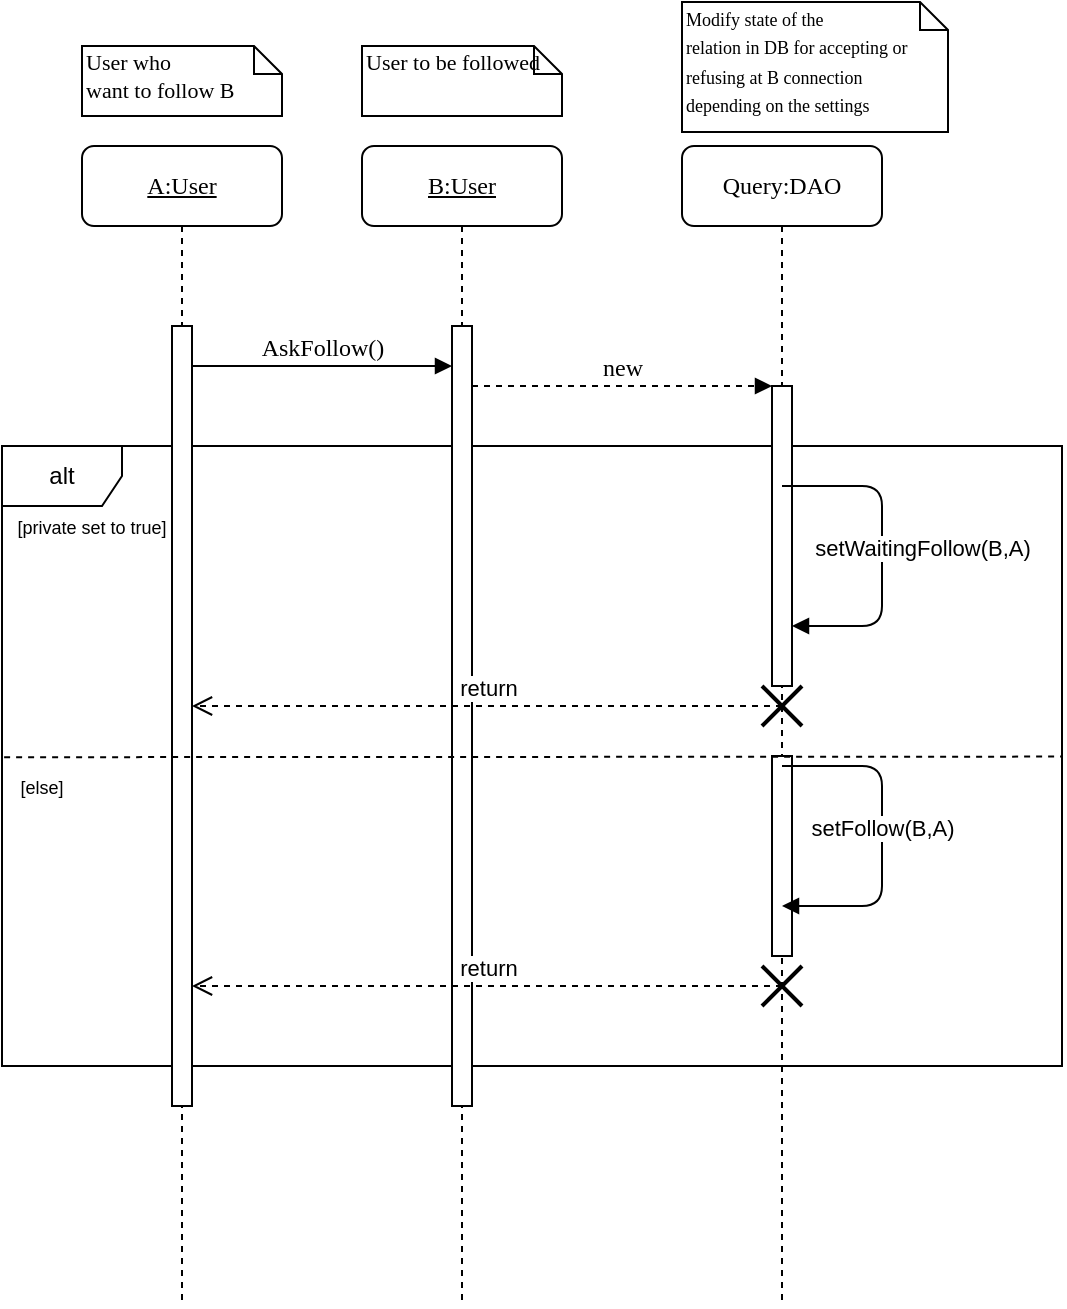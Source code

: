 <mxfile version="12.9.3" type="device"><diagram name="Page-1" id="13e1069c-82ec-6db2-03f1-153e76fe0fe0"><mxGraphModel dx="1024" dy="601" grid="1" gridSize="10" guides="1" tooltips="1" connect="1" arrows="1" fold="1" page="1" pageScale="1" pageWidth="1100" pageHeight="850" background="#ffffff" math="0" shadow="0"><root><mxCell id="0"/><mxCell id="1" parent="0"/><mxCell id="RdYqkUsbzu6zwM44UYpW-6" value="alt" style="shape=umlFrame;whiteSpace=wrap;html=1;" parent="1" vertex="1"><mxGeometry x="60" y="230" width="530" height="310" as="geometry"/></mxCell><mxCell id="7baba1c4bc27f4b0-2" value="&lt;u&gt;B:User&lt;/u&gt;" style="shape=umlLifeline;perimeter=lifelinePerimeter;whiteSpace=wrap;html=1;container=1;collapsible=0;recursiveResize=0;outlineConnect=0;rounded=1;shadow=0;comic=0;labelBackgroundColor=none;strokeWidth=1;fontFamily=Verdana;fontSize=12;align=center;" parent="1" vertex="1"><mxGeometry x="240" y="80" width="100" height="580" as="geometry"/></mxCell><mxCell id="7baba1c4bc27f4b0-10" value="" style="html=1;points=[];perimeter=orthogonalPerimeter;rounded=0;shadow=0;comic=0;labelBackgroundColor=none;strokeWidth=1;fontFamily=Verdana;fontSize=12;align=center;" parent="7baba1c4bc27f4b0-2" vertex="1"><mxGeometry x="45" y="90" width="10" height="390" as="geometry"/></mxCell><mxCell id="7baba1c4bc27f4b0-3" value="Query:DAO" style="shape=umlLifeline;perimeter=lifelinePerimeter;whiteSpace=wrap;html=1;container=1;collapsible=0;recursiveResize=0;outlineConnect=0;rounded=1;shadow=0;comic=0;labelBackgroundColor=none;strokeWidth=1;fontFamily=Verdana;fontSize=12;align=center;" parent="1" vertex="1"><mxGeometry x="400" y="80" width="100" height="580" as="geometry"/></mxCell><mxCell id="7baba1c4bc27f4b0-13" value="" style="html=1;points=[];perimeter=orthogonalPerimeter;rounded=0;shadow=0;comic=0;labelBackgroundColor=none;strokeWidth=1;fontFamily=Verdana;fontSize=12;align=center;" parent="7baba1c4bc27f4b0-3" vertex="1"><mxGeometry x="45" y="120" width="10" height="150" as="geometry"/></mxCell><mxCell id="RdYqkUsbzu6zwM44UYpW-16" value="" style="html=1;points=[];perimeter=orthogonalPerimeter;" parent="7baba1c4bc27f4b0-3" vertex="1"><mxGeometry x="45" y="305" width="10" height="100" as="geometry"/></mxCell><mxCell id="7baba1c4bc27f4b0-8" value="&lt;u&gt;A:User&lt;/u&gt;" style="shape=umlLifeline;perimeter=lifelinePerimeter;whiteSpace=wrap;html=1;container=1;collapsible=0;recursiveResize=0;outlineConnect=0;rounded=1;shadow=0;comic=0;labelBackgroundColor=none;strokeWidth=1;fontFamily=Verdana;fontSize=12;align=center;" parent="1" vertex="1"><mxGeometry x="100" y="80" width="100" height="580" as="geometry"/></mxCell><mxCell id="7baba1c4bc27f4b0-9" value="" style="html=1;points=[];perimeter=orthogonalPerimeter;rounded=0;shadow=0;comic=0;labelBackgroundColor=none;strokeWidth=1;fontFamily=Verdana;fontSize=12;align=center;" parent="7baba1c4bc27f4b0-8" vertex="1"><mxGeometry x="45" y="90" width="10" height="390" as="geometry"/></mxCell><mxCell id="7baba1c4bc27f4b0-11" value="AskFollow()" style="html=1;verticalAlign=bottom;endArrow=block;labelBackgroundColor=none;fontFamily=Verdana;fontSize=12;edgeStyle=elbowEdgeStyle;elbow=vertical;" parent="1" source="7baba1c4bc27f4b0-9" target="7baba1c4bc27f4b0-10" edge="1"><mxGeometry relative="1" as="geometry"><mxPoint x="220" y="190" as="sourcePoint"/><Array as="points"><mxPoint x="220" y="190"/><mxPoint x="210" y="180"/></Array></mxGeometry></mxCell><mxCell id="7baba1c4bc27f4b0-14" value="new" style="html=1;verticalAlign=bottom;endArrow=block;entryX=0;entryY=0;labelBackgroundColor=none;fontFamily=Verdana;fontSize=12;edgeStyle=elbowEdgeStyle;elbow=vertical;dashed=1;" parent="1" source="7baba1c4bc27f4b0-10" target="7baba1c4bc27f4b0-13" edge="1"><mxGeometry relative="1" as="geometry"><mxPoint x="370" y="200" as="sourcePoint"/></mxGeometry></mxCell><mxCell id="7baba1c4bc27f4b0-40" value="&lt;font style=&quot;font-size: 11px&quot;&gt;User who&lt;br&gt;want to follow B&lt;/font&gt;" style="shape=note;whiteSpace=wrap;html=1;size=14;verticalAlign=top;align=left;spacingTop=-6;rounded=0;shadow=0;comic=0;labelBackgroundColor=none;strokeWidth=1;fontFamily=Verdana;fontSize=12" parent="1" vertex="1"><mxGeometry x="100" y="30" width="100" height="35" as="geometry"/></mxCell><mxCell id="7baba1c4bc27f4b0-41" value="&lt;font style=&quot;font-size: 11px&quot;&gt;User to be followed&lt;/font&gt;" style="shape=note;whiteSpace=wrap;html=1;size=14;verticalAlign=top;align=left;spacingTop=-6;rounded=0;shadow=0;comic=0;labelBackgroundColor=none;strokeWidth=1;fontFamily=Verdana;fontSize=12" parent="1" vertex="1"><mxGeometry x="240" y="30" width="100" height="35" as="geometry"/></mxCell><mxCell id="7baba1c4bc27f4b0-42" value="&lt;font style=&quot;line-height: 60% ; font-size: 9px&quot;&gt;Modify state of the &lt;br&gt;relation in DB for accepting or refusing at B connection&lt;br&gt;depending on the settings&lt;br&gt;&lt;/font&gt;" style="shape=note;whiteSpace=wrap;html=1;size=14;verticalAlign=top;align=left;spacingTop=-6;rounded=0;shadow=0;comic=0;labelBackgroundColor=none;strokeWidth=1;fontFamily=Verdana;fontSize=12" parent="1" vertex="1"><mxGeometry x="400" y="8" width="133" height="65" as="geometry"/></mxCell><mxCell id="RdYqkUsbzu6zwM44UYpW-3" value="setWaitingFollow(B,A)" style="html=1;verticalAlign=bottom;endArrow=block;" parent="1" target="7baba1c4bc27f4b0-13" edge="1"><mxGeometry x="0.091" y="20" width="80" relative="1" as="geometry"><mxPoint x="450" y="250" as="sourcePoint"/><mxPoint x="449.81" y="330" as="targetPoint"/><Array as="points"><mxPoint x="500" y="250"/><mxPoint x="500" y="290"/><mxPoint x="500" y="320"/></Array><mxPoint as="offset"/></mxGeometry></mxCell><mxCell id="RdYqkUsbzu6zwM44UYpW-4" value="setFollow(B,A)" style="html=1;verticalAlign=bottom;endArrow=block;" parent="1" target="7baba1c4bc27f4b0-3" edge="1"><mxGeometry x="0.058" width="80" relative="1" as="geometry"><mxPoint x="450" y="390" as="sourcePoint"/><mxPoint x="530" y="390" as="targetPoint"/><Array as="points"><mxPoint x="500" y="390"/><mxPoint x="500" y="460"/></Array><mxPoint as="offset"/></mxGeometry></mxCell><mxCell id="RdYqkUsbzu6zwM44UYpW-8" value="return" style="html=1;verticalAlign=bottom;endArrow=open;dashed=1;endSize=8;" parent="1" edge="1"><mxGeometry relative="1" as="geometry"><mxPoint x="450" y="500" as="sourcePoint"/><mxPoint x="155" y="500" as="targetPoint"/><Array as="points"><mxPoint x="370" y="500"/></Array></mxGeometry></mxCell><mxCell id="RdYqkUsbzu6zwM44UYpW-9" value="" style="endArrow=none;dashed=1;html=1;exitX=0.002;exitY=0.502;exitDx=0;exitDy=0;exitPerimeter=0;entryX=1;entryY=0.501;entryDx=0;entryDy=0;entryPerimeter=0;" parent="1" edge="1"><mxGeometry width="50" height="50" relative="1" as="geometry"><mxPoint x="61.06" y="385.6" as="sourcePoint"/><mxPoint x="590" y="385.3" as="targetPoint"/></mxGeometry></mxCell><mxCell id="RdYqkUsbzu6zwM44UYpW-10" value="&lt;font style=&quot;font-size: 9px&quot;&gt;[private set to true]&lt;/font&gt;" style="text;html=1;strokeColor=none;fillColor=none;align=center;verticalAlign=middle;whiteSpace=wrap;rounded=0;" parent="1" vertex="1"><mxGeometry x="60" y="260" width="90" height="20" as="geometry"/></mxCell><mxCell id="RdYqkUsbzu6zwM44UYpW-11" value="&lt;font style=&quot;font-size: 9px&quot;&gt;[else]&lt;/font&gt;" style="text;html=1;strokeColor=none;fillColor=none;align=center;verticalAlign=middle;whiteSpace=wrap;rounded=0;" parent="1" vertex="1"><mxGeometry x="60" y="390" width="40" height="20" as="geometry"/></mxCell><mxCell id="RdYqkUsbzu6zwM44UYpW-17" value="" style="endArrow=none;html=1;strokeWidth=2;" parent="1" edge="1"><mxGeometry width="50" height="50" relative="1" as="geometry"><mxPoint x="440" y="510" as="sourcePoint"/><mxPoint x="460" y="490" as="targetPoint"/></mxGeometry></mxCell><mxCell id="RdYqkUsbzu6zwM44UYpW-18" value="" style="endArrow=none;html=1;strokeWidth=2;" parent="1" edge="1"><mxGeometry width="50" height="50" relative="1" as="geometry"><mxPoint x="460" y="510" as="sourcePoint"/><mxPoint x="440" y="490" as="targetPoint"/><Array as="points"/></mxGeometry></mxCell><mxCell id="RdYqkUsbzu6zwM44UYpW-12" value="" style="endArrow=none;html=1;strokeWidth=2;rounded=1;shadow=0;" parent="1" edge="1"><mxGeometry width="50" height="50" relative="1" as="geometry"><mxPoint x="440" y="370" as="sourcePoint"/><mxPoint x="460" y="350" as="targetPoint"/></mxGeometry></mxCell><mxCell id="RdYqkUsbzu6zwM44UYpW-13" value="" style="endArrow=none;html=1;strokeWidth=2;rounded=1;shadow=0;" parent="1" edge="1"><mxGeometry width="50" height="50" relative="1" as="geometry"><mxPoint x="460" y="370" as="sourcePoint"/><mxPoint x="440" y="350" as="targetPoint"/></mxGeometry></mxCell><mxCell id="RdYqkUsbzu6zwM44UYpW-7" value="return" style="html=1;verticalAlign=bottom;endArrow=open;dashed=1;endSize=8;" parent="1" edge="1"><mxGeometry relative="1" as="geometry"><mxPoint x="450" y="360" as="sourcePoint"/><mxPoint x="155" y="360" as="targetPoint"/></mxGeometry></mxCell></root></mxGraphModel></diagram></mxfile>